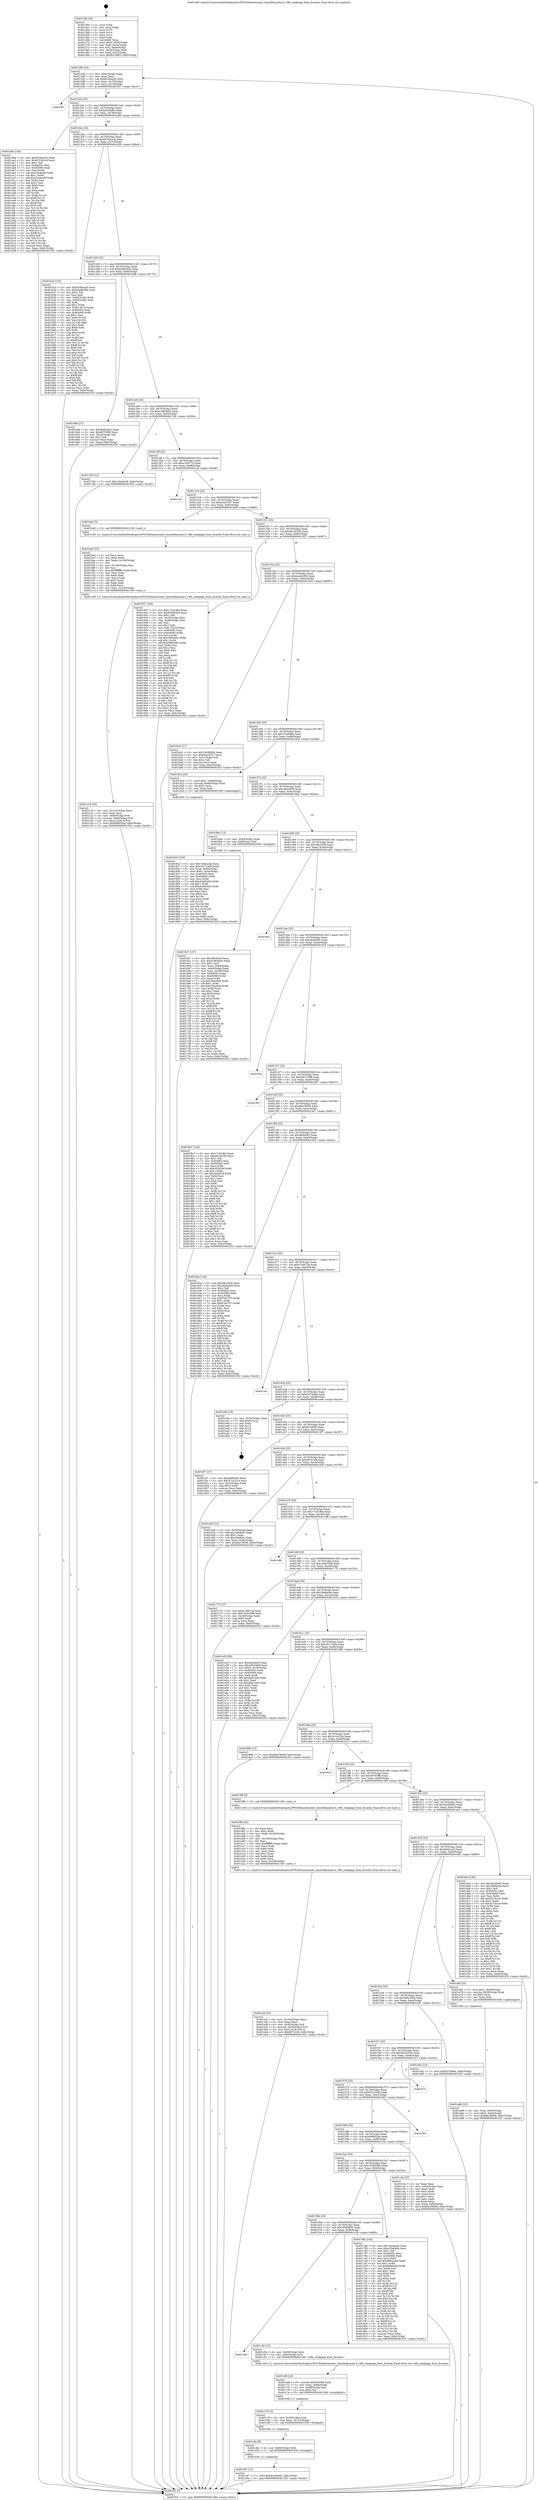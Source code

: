 digraph "0x401260" {
  label = "0x401260 (/mnt/c/Users/mathe/Desktop/tcc/POCII/binaries/extr_linuxfs9pcache.h_v9fs_readpage_from_fscache_Final-ollvm.out::main(0))"
  labelloc = "t"
  node[shape=record]

  Entry [label="",width=0.3,height=0.3,shape=circle,fillcolor=black,style=filled]
  "0x40128d" [label="{
     0x40128d [23]\l
     | [instrs]\l
     &nbsp;&nbsp;0x40128d \<+3\>: mov -0x6c(%rbp),%eax\l
     &nbsp;&nbsp;0x401290 \<+2\>: mov %eax,%ecx\l
     &nbsp;&nbsp;0x401292 \<+6\>: sub $0x833bea30,%ecx\l
     &nbsp;&nbsp;0x401298 \<+3\>: mov %eax,-0x70(%rbp)\l
     &nbsp;&nbsp;0x40129b \<+3\>: mov %ecx,-0x74(%rbp)\l
     &nbsp;&nbsp;0x40129e \<+6\>: je 0000000000401f07 \<main+0xca7\>\l
  }"]
  "0x401f07" [label="{
     0x401f07\l
  }", style=dashed]
  "0x4012a4" [label="{
     0x4012a4 [22]\l
     | [instrs]\l
     &nbsp;&nbsp;0x4012a4 \<+5\>: jmp 00000000004012a9 \<main+0x49\>\l
     &nbsp;&nbsp;0x4012a9 \<+3\>: mov -0x70(%rbp),%eax\l
     &nbsp;&nbsp;0x4012ac \<+5\>: sub $0x8dc59d9b,%eax\l
     &nbsp;&nbsp;0x4012b1 \<+3\>: mov %eax,-0x78(%rbp)\l
     &nbsp;&nbsp;0x4012b4 \<+6\>: je 0000000000401a9d \<main+0x83d\>\l
  }"]
  Exit [label="",width=0.3,height=0.3,shape=circle,fillcolor=black,style=filled,peripheries=2]
  "0x401a9d" [label="{
     0x401a9d [144]\l
     | [instrs]\l
     &nbsp;&nbsp;0x401a9d \<+5\>: mov $0x833bea30,%eax\l
     &nbsp;&nbsp;0x401aa2 \<+5\>: mov $0x915341c8,%ecx\l
     &nbsp;&nbsp;0x401aa7 \<+2\>: mov $0x1,%dl\l
     &nbsp;&nbsp;0x401aa9 \<+7\>: mov 0x40405c,%esi\l
     &nbsp;&nbsp;0x401ab0 \<+7\>: mov 0x404060,%edi\l
     &nbsp;&nbsp;0x401ab7 \<+3\>: mov %esi,%r8d\l
     &nbsp;&nbsp;0x401aba \<+7\>: sub $0x23e4ecf9,%r8d\l
     &nbsp;&nbsp;0x401ac1 \<+4\>: sub $0x1,%r8d\l
     &nbsp;&nbsp;0x401ac5 \<+7\>: add $0x23e4ecf9,%r8d\l
     &nbsp;&nbsp;0x401acc \<+4\>: imul %r8d,%esi\l
     &nbsp;&nbsp;0x401ad0 \<+3\>: and $0x1,%esi\l
     &nbsp;&nbsp;0x401ad3 \<+3\>: cmp $0x0,%esi\l
     &nbsp;&nbsp;0x401ad6 \<+4\>: sete %r9b\l
     &nbsp;&nbsp;0x401ada \<+3\>: cmp $0xa,%edi\l
     &nbsp;&nbsp;0x401add \<+4\>: setl %r10b\l
     &nbsp;&nbsp;0x401ae1 \<+3\>: mov %r9b,%r11b\l
     &nbsp;&nbsp;0x401ae4 \<+4\>: xor $0xff,%r11b\l
     &nbsp;&nbsp;0x401ae8 \<+3\>: mov %r10b,%bl\l
     &nbsp;&nbsp;0x401aeb \<+3\>: xor $0xff,%bl\l
     &nbsp;&nbsp;0x401aee \<+3\>: xor $0x0,%dl\l
     &nbsp;&nbsp;0x401af1 \<+3\>: mov %r11b,%r14b\l
     &nbsp;&nbsp;0x401af4 \<+4\>: and $0x0,%r14b\l
     &nbsp;&nbsp;0x401af8 \<+3\>: and %dl,%r9b\l
     &nbsp;&nbsp;0x401afb \<+3\>: mov %bl,%r15b\l
     &nbsp;&nbsp;0x401afe \<+4\>: and $0x0,%r15b\l
     &nbsp;&nbsp;0x401b02 \<+3\>: and %dl,%r10b\l
     &nbsp;&nbsp;0x401b05 \<+3\>: or %r9b,%r14b\l
     &nbsp;&nbsp;0x401b08 \<+3\>: or %r10b,%r15b\l
     &nbsp;&nbsp;0x401b0b \<+3\>: xor %r15b,%r14b\l
     &nbsp;&nbsp;0x401b0e \<+3\>: or %bl,%r11b\l
     &nbsp;&nbsp;0x401b11 \<+4\>: xor $0xff,%r11b\l
     &nbsp;&nbsp;0x401b15 \<+3\>: or $0x0,%dl\l
     &nbsp;&nbsp;0x401b18 \<+3\>: and %dl,%r11b\l
     &nbsp;&nbsp;0x401b1b \<+3\>: or %r11b,%r14b\l
     &nbsp;&nbsp;0x401b1e \<+4\>: test $0x1,%r14b\l
     &nbsp;&nbsp;0x401b22 \<+3\>: cmovne %ecx,%eax\l
     &nbsp;&nbsp;0x401b25 \<+3\>: mov %eax,-0x6c(%rbp)\l
     &nbsp;&nbsp;0x401b28 \<+5\>: jmp 0000000000401f32 \<main+0xcd2\>\l
  }"]
  "0x4012ba" [label="{
     0x4012ba [22]\l
     | [instrs]\l
     &nbsp;&nbsp;0x4012ba \<+5\>: jmp 00000000004012bf \<main+0x5f\>\l
     &nbsp;&nbsp;0x4012bf \<+3\>: mov -0x70(%rbp),%eax\l
     &nbsp;&nbsp;0x4012c2 \<+5\>: sub $0x915341c8,%eax\l
     &nbsp;&nbsp;0x4012c7 \<+3\>: mov %eax,-0x7c(%rbp)\l
     &nbsp;&nbsp;0x4012ca \<+6\>: je 0000000000401b2d \<main+0x8cd\>\l
  }"]
  "0x401c97" [label="{
     0x401c97 [12]\l
     | [instrs]\l
     &nbsp;&nbsp;0x401c97 \<+7\>: movl $0x4b29649c,-0x6c(%rbp)\l
     &nbsp;&nbsp;0x401c9e \<+5\>: jmp 0000000000401f32 \<main+0xcd2\>\l
  }"]
  "0x401b2d" [label="{
     0x401b2d [152]\l
     | [instrs]\l
     &nbsp;&nbsp;0x401b2d \<+5\>: mov $0x833bea30,%eax\l
     &nbsp;&nbsp;0x401b32 \<+5\>: mov $0xbaabb280,%ecx\l
     &nbsp;&nbsp;0x401b37 \<+2\>: mov $0x1,%dl\l
     &nbsp;&nbsp;0x401b39 \<+2\>: xor %esi,%esi\l
     &nbsp;&nbsp;0x401b3b \<+3\>: mov -0x64(%rbp),%edi\l
     &nbsp;&nbsp;0x401b3e \<+3\>: cmp -0x58(%rbp),%edi\l
     &nbsp;&nbsp;0x401b41 \<+4\>: setl %r8b\l
     &nbsp;&nbsp;0x401b45 \<+4\>: and $0x1,%r8b\l
     &nbsp;&nbsp;0x401b49 \<+4\>: mov %r8b,-0x21(%rbp)\l
     &nbsp;&nbsp;0x401b4d \<+7\>: mov 0x40405c,%edi\l
     &nbsp;&nbsp;0x401b54 \<+8\>: mov 0x404060,%r9d\l
     &nbsp;&nbsp;0x401b5c \<+3\>: sub $0x1,%esi\l
     &nbsp;&nbsp;0x401b5f \<+3\>: mov %edi,%r10d\l
     &nbsp;&nbsp;0x401b62 \<+3\>: add %esi,%r10d\l
     &nbsp;&nbsp;0x401b65 \<+4\>: imul %r10d,%edi\l
     &nbsp;&nbsp;0x401b69 \<+3\>: and $0x1,%edi\l
     &nbsp;&nbsp;0x401b6c \<+3\>: cmp $0x0,%edi\l
     &nbsp;&nbsp;0x401b6f \<+4\>: sete %r8b\l
     &nbsp;&nbsp;0x401b73 \<+4\>: cmp $0xa,%r9d\l
     &nbsp;&nbsp;0x401b77 \<+4\>: setl %r11b\l
     &nbsp;&nbsp;0x401b7b \<+3\>: mov %r8b,%bl\l
     &nbsp;&nbsp;0x401b7e \<+3\>: xor $0xff,%bl\l
     &nbsp;&nbsp;0x401b81 \<+3\>: mov %r11b,%r14b\l
     &nbsp;&nbsp;0x401b84 \<+4\>: xor $0xff,%r14b\l
     &nbsp;&nbsp;0x401b88 \<+3\>: xor $0x0,%dl\l
     &nbsp;&nbsp;0x401b8b \<+3\>: mov %bl,%r15b\l
     &nbsp;&nbsp;0x401b8e \<+4\>: and $0x0,%r15b\l
     &nbsp;&nbsp;0x401b92 \<+3\>: and %dl,%r8b\l
     &nbsp;&nbsp;0x401b95 \<+3\>: mov %r14b,%r12b\l
     &nbsp;&nbsp;0x401b98 \<+4\>: and $0x0,%r12b\l
     &nbsp;&nbsp;0x401b9c \<+3\>: and %dl,%r11b\l
     &nbsp;&nbsp;0x401b9f \<+3\>: or %r8b,%r15b\l
     &nbsp;&nbsp;0x401ba2 \<+3\>: or %r11b,%r12b\l
     &nbsp;&nbsp;0x401ba5 \<+3\>: xor %r12b,%r15b\l
     &nbsp;&nbsp;0x401ba8 \<+3\>: or %r14b,%bl\l
     &nbsp;&nbsp;0x401bab \<+3\>: xor $0xff,%bl\l
     &nbsp;&nbsp;0x401bae \<+3\>: or $0x0,%dl\l
     &nbsp;&nbsp;0x401bb1 \<+2\>: and %dl,%bl\l
     &nbsp;&nbsp;0x401bb3 \<+3\>: or %bl,%r15b\l
     &nbsp;&nbsp;0x401bb6 \<+4\>: test $0x1,%r15b\l
     &nbsp;&nbsp;0x401bba \<+3\>: cmovne %ecx,%eax\l
     &nbsp;&nbsp;0x401bbd \<+3\>: mov %eax,-0x6c(%rbp)\l
     &nbsp;&nbsp;0x401bc0 \<+5\>: jmp 0000000000401f32 \<main+0xcd2\>\l
  }"]
  "0x4012d0" [label="{
     0x4012d0 [22]\l
     | [instrs]\l
     &nbsp;&nbsp;0x4012d0 \<+5\>: jmp 00000000004012d5 \<main+0x75\>\l
     &nbsp;&nbsp;0x4012d5 \<+3\>: mov -0x70(%rbp),%eax\l
     &nbsp;&nbsp;0x4012d8 \<+5\>: sub $0x929b042d,%eax\l
     &nbsp;&nbsp;0x4012dd \<+3\>: mov %eax,-0x80(%rbp)\l
     &nbsp;&nbsp;0x4012e0 \<+6\>: je 00000000004019db \<main+0x77b\>\l
  }"]
  "0x401c8e" [label="{
     0x401c8e [9]\l
     | [instrs]\l
     &nbsp;&nbsp;0x401c8e \<+4\>: mov -0x60(%rbp),%rdi\l
     &nbsp;&nbsp;0x401c92 \<+5\>: call 0000000000401030 \<free@plt\>\l
     | [calls]\l
     &nbsp;&nbsp;0x401030 \{1\} (unknown)\l
  }"]
  "0x4019db" [label="{
     0x4019db [27]\l
     | [instrs]\l
     &nbsp;&nbsp;0x4019db \<+5\>: mov $0x4bd5aac0,%eax\l
     &nbsp;&nbsp;0x4019e0 \<+5\>: mov $0x46763ffd,%ecx\l
     &nbsp;&nbsp;0x4019e5 \<+3\>: mov -0x22(%rbp),%dl\l
     &nbsp;&nbsp;0x4019e8 \<+3\>: test $0x1,%dl\l
     &nbsp;&nbsp;0x4019eb \<+3\>: cmovne %ecx,%eax\l
     &nbsp;&nbsp;0x4019ee \<+3\>: mov %eax,-0x6c(%rbp)\l
     &nbsp;&nbsp;0x4019f1 \<+5\>: jmp 0000000000401f32 \<main+0xcd2\>\l
  }"]
  "0x4012e6" [label="{
     0x4012e6 [25]\l
     | [instrs]\l
     &nbsp;&nbsp;0x4012e6 \<+5\>: jmp 00000000004012eb \<main+0x8b\>\l
     &nbsp;&nbsp;0x4012eb \<+3\>: mov -0x70(%rbp),%eax\l
     &nbsp;&nbsp;0x4012ee \<+5\>: sub $0xa1865d20,%eax\l
     &nbsp;&nbsp;0x4012f3 \<+6\>: mov %eax,-0x84(%rbp)\l
     &nbsp;&nbsp;0x4012f9 \<+6\>: je 0000000000401764 \<main+0x504\>\l
  }"]
  "0x401c7f" [label="{
     0x401c7f [15]\l
     | [instrs]\l
     &nbsp;&nbsp;0x401c7f \<+4\>: mov -0x50(%rbp),%rdi\l
     &nbsp;&nbsp;0x401c83 \<+6\>: mov %eax,-0x110(%rbp)\l
     &nbsp;&nbsp;0x401c89 \<+5\>: call 0000000000401030 \<free@plt\>\l
     | [calls]\l
     &nbsp;&nbsp;0x401030 \{1\} (unknown)\l
  }"]
  "0x401764" [label="{
     0x401764 [12]\l
     | [instrs]\l
     &nbsp;&nbsp;0x401764 \<+7\>: movl $0x1d4e5e38,-0x6c(%rbp)\l
     &nbsp;&nbsp;0x40176b \<+5\>: jmp 0000000000401f32 \<main+0xcd2\>\l
  }"]
  "0x4012ff" [label="{
     0x4012ff [25]\l
     | [instrs]\l
     &nbsp;&nbsp;0x4012ff \<+5\>: jmp 0000000000401304 \<main+0xa4\>\l
     &nbsp;&nbsp;0x401304 \<+3\>: mov -0x70(%rbp),%eax\l
     &nbsp;&nbsp;0x401307 \<+5\>: sub $0xa192071f,%eax\l
     &nbsp;&nbsp;0x40130c \<+6\>: mov %eax,-0x88(%rbp)\l
     &nbsp;&nbsp;0x401312 \<+6\>: je 0000000000401caf \<main+0xa4f\>\l
  }"]
  "0x401c68" [label="{
     0x401c68 [23]\l
     | [instrs]\l
     &nbsp;&nbsp;0x401c68 \<+10\>: movabs $0x4020b6,%rdi\l
     &nbsp;&nbsp;0x401c72 \<+3\>: mov %eax,-0x68(%rbp)\l
     &nbsp;&nbsp;0x401c75 \<+3\>: mov -0x68(%rbp),%esi\l
     &nbsp;&nbsp;0x401c78 \<+2\>: mov $0x0,%al\l
     &nbsp;&nbsp;0x401c7a \<+5\>: call 0000000000401040 \<printf@plt\>\l
     | [calls]\l
     &nbsp;&nbsp;0x401040 \{1\} (unknown)\l
  }"]
  "0x401caf" [label="{
     0x401caf\l
  }", style=dashed]
  "0x401318" [label="{
     0x401318 [25]\l
     | [instrs]\l
     &nbsp;&nbsp;0x401318 \<+5\>: jmp 000000000040131d \<main+0xbd\>\l
     &nbsp;&nbsp;0x40131d \<+3\>: mov -0x70(%rbp),%eax\l
     &nbsp;&nbsp;0x401320 \<+5\>: sub $0xa5ac5527,%eax\l
     &nbsp;&nbsp;0x401325 \<+6\>: mov %eax,-0x8c(%rbp)\l
     &nbsp;&nbsp;0x40132b \<+6\>: je 0000000000401be0 \<main+0x980\>\l
  }"]
  "0x4015d4" [label="{
     0x4015d4\l
  }", style=dashed]
  "0x401be0" [label="{
     0x401be0 [5]\l
     | [instrs]\l
     &nbsp;&nbsp;0x401be0 \<+5\>: call 0000000000401160 \<next_i\>\l
     | [calls]\l
     &nbsp;&nbsp;0x401160 \{1\} (/mnt/c/Users/mathe/Desktop/tcc/POCII/binaries/extr_linuxfs9pcache.h_v9fs_readpage_from_fscache_Final-ollvm.out::next_i)\l
  }"]
  "0x401331" [label="{
     0x401331 [25]\l
     | [instrs]\l
     &nbsp;&nbsp;0x401331 \<+5\>: jmp 0000000000401336 \<main+0xd6\>\l
     &nbsp;&nbsp;0x401336 \<+3\>: mov -0x70(%rbp),%eax\l
     &nbsp;&nbsp;0x401339 \<+5\>: sub $0xab140330,%eax\l
     &nbsp;&nbsp;0x40133e \<+6\>: mov %eax,-0x90(%rbp)\l
     &nbsp;&nbsp;0x401344 \<+6\>: je 0000000000401937 \<main+0x6d7\>\l
  }"]
  "0x401c5b" [label="{
     0x401c5b [13]\l
     | [instrs]\l
     &nbsp;&nbsp;0x401c5b \<+4\>: mov -0x50(%rbp),%rdi\l
     &nbsp;&nbsp;0x401c5f \<+4\>: mov -0x60(%rbp),%rsi\l
     &nbsp;&nbsp;0x401c63 \<+5\>: call 0000000000401240 \<v9fs_readpage_from_fscache\>\l
     | [calls]\l
     &nbsp;&nbsp;0x401240 \{1\} (/mnt/c/Users/mathe/Desktop/tcc/POCII/binaries/extr_linuxfs9pcache.h_v9fs_readpage_from_fscache_Final-ollvm.out::v9fs_readpage_from_fscache)\l
  }"]
  "0x401937" [label="{
     0x401937 [164]\l
     | [instrs]\l
     &nbsp;&nbsp;0x401937 \<+5\>: mov $0x17cd1d6e,%eax\l
     &nbsp;&nbsp;0x40193c \<+5\>: mov $0x929b042d,%ecx\l
     &nbsp;&nbsp;0x401941 \<+2\>: mov $0x1,%dl\l
     &nbsp;&nbsp;0x401943 \<+3\>: mov -0x54(%rbp),%esi\l
     &nbsp;&nbsp;0x401946 \<+3\>: cmp -0x48(%rbp),%esi\l
     &nbsp;&nbsp;0x401949 \<+4\>: setl %dil\l
     &nbsp;&nbsp;0x40194d \<+4\>: and $0x1,%dil\l
     &nbsp;&nbsp;0x401951 \<+4\>: mov %dil,-0x22(%rbp)\l
     &nbsp;&nbsp;0x401955 \<+7\>: mov 0x40405c,%esi\l
     &nbsp;&nbsp;0x40195c \<+8\>: mov 0x404060,%r8d\l
     &nbsp;&nbsp;0x401964 \<+3\>: mov %esi,%r9d\l
     &nbsp;&nbsp;0x401967 \<+7\>: sub $0x39f04d9c,%r9d\l
     &nbsp;&nbsp;0x40196e \<+4\>: sub $0x1,%r9d\l
     &nbsp;&nbsp;0x401972 \<+7\>: add $0x39f04d9c,%r9d\l
     &nbsp;&nbsp;0x401979 \<+4\>: imul %r9d,%esi\l
     &nbsp;&nbsp;0x40197d \<+3\>: and $0x1,%esi\l
     &nbsp;&nbsp;0x401980 \<+3\>: cmp $0x0,%esi\l
     &nbsp;&nbsp;0x401983 \<+4\>: sete %dil\l
     &nbsp;&nbsp;0x401987 \<+4\>: cmp $0xa,%r8d\l
     &nbsp;&nbsp;0x40198b \<+4\>: setl %r10b\l
     &nbsp;&nbsp;0x40198f \<+3\>: mov %dil,%r11b\l
     &nbsp;&nbsp;0x401992 \<+4\>: xor $0xff,%r11b\l
     &nbsp;&nbsp;0x401996 \<+3\>: mov %r10b,%bl\l
     &nbsp;&nbsp;0x401999 \<+3\>: xor $0xff,%bl\l
     &nbsp;&nbsp;0x40199c \<+3\>: xor $0x1,%dl\l
     &nbsp;&nbsp;0x40199f \<+3\>: mov %r11b,%r14b\l
     &nbsp;&nbsp;0x4019a2 \<+4\>: and $0xff,%r14b\l
     &nbsp;&nbsp;0x4019a6 \<+3\>: and %dl,%dil\l
     &nbsp;&nbsp;0x4019a9 \<+3\>: mov %bl,%r15b\l
     &nbsp;&nbsp;0x4019ac \<+4\>: and $0xff,%r15b\l
     &nbsp;&nbsp;0x4019b0 \<+3\>: and %dl,%r10b\l
     &nbsp;&nbsp;0x4019b3 \<+3\>: or %dil,%r14b\l
     &nbsp;&nbsp;0x4019b6 \<+3\>: or %r10b,%r15b\l
     &nbsp;&nbsp;0x4019b9 \<+3\>: xor %r15b,%r14b\l
     &nbsp;&nbsp;0x4019bc \<+3\>: or %bl,%r11b\l
     &nbsp;&nbsp;0x4019bf \<+4\>: xor $0xff,%r11b\l
     &nbsp;&nbsp;0x4019c3 \<+3\>: or $0x1,%dl\l
     &nbsp;&nbsp;0x4019c6 \<+3\>: and %dl,%r11b\l
     &nbsp;&nbsp;0x4019c9 \<+3\>: or %r11b,%r14b\l
     &nbsp;&nbsp;0x4019cc \<+4\>: test $0x1,%r14b\l
     &nbsp;&nbsp;0x4019d0 \<+3\>: cmovne %ecx,%eax\l
     &nbsp;&nbsp;0x4019d3 \<+3\>: mov %eax,-0x6c(%rbp)\l
     &nbsp;&nbsp;0x4019d6 \<+5\>: jmp 0000000000401f32 \<main+0xcd2\>\l
  }"]
  "0x40134a" [label="{
     0x40134a [25]\l
     | [instrs]\l
     &nbsp;&nbsp;0x40134a \<+5\>: jmp 000000000040134f \<main+0xef\>\l
     &nbsp;&nbsp;0x40134f \<+3\>: mov -0x70(%rbp),%eax\l
     &nbsp;&nbsp;0x401352 \<+5\>: sub $0xbaabb280,%eax\l
     &nbsp;&nbsp;0x401357 \<+6\>: mov %eax,-0x94(%rbp)\l
     &nbsp;&nbsp;0x40135d \<+6\>: je 0000000000401bc5 \<main+0x965\>\l
  }"]
  "0x401c19" [label="{
     0x401c19 [33]\l
     | [instrs]\l
     &nbsp;&nbsp;0x401c19 \<+6\>: mov -0x10c(%rbp),%ecx\l
     &nbsp;&nbsp;0x401c1f \<+3\>: imul %eax,%ecx\l
     &nbsp;&nbsp;0x401c22 \<+4\>: mov -0x60(%rbp),%r8\l
     &nbsp;&nbsp;0x401c26 \<+4\>: movslq -0x64(%rbp),%r9\l
     &nbsp;&nbsp;0x401c2a \<+4\>: mov %ecx,(%r8,%r9,4)\l
     &nbsp;&nbsp;0x401c2e \<+7\>: movl $0x696855aa,-0x6c(%rbp)\l
     &nbsp;&nbsp;0x401c35 \<+5\>: jmp 0000000000401f32 \<main+0xcd2\>\l
  }"]
  "0x401bc5" [label="{
     0x401bc5 [27]\l
     | [instrs]\l
     &nbsp;&nbsp;0x401bc5 \<+5\>: mov $0x7e58095b,%eax\l
     &nbsp;&nbsp;0x401bca \<+5\>: mov $0xa5ac5527,%ecx\l
     &nbsp;&nbsp;0x401bcf \<+3\>: mov -0x21(%rbp),%dl\l
     &nbsp;&nbsp;0x401bd2 \<+3\>: test $0x1,%dl\l
     &nbsp;&nbsp;0x401bd5 \<+3\>: cmovne %ecx,%eax\l
     &nbsp;&nbsp;0x401bd8 \<+3\>: mov %eax,-0x6c(%rbp)\l
     &nbsp;&nbsp;0x401bdb \<+5\>: jmp 0000000000401f32 \<main+0xcd2\>\l
  }"]
  "0x401363" [label="{
     0x401363 [25]\l
     | [instrs]\l
     &nbsp;&nbsp;0x401363 \<+5\>: jmp 0000000000401368 \<main+0x108\>\l
     &nbsp;&nbsp;0x401368 \<+3\>: mov -0x70(%rbp),%eax\l
     &nbsp;&nbsp;0x40136b \<+5\>: sub $0xc33e849a,%eax\l
     &nbsp;&nbsp;0x401370 \<+6\>: mov %eax,-0x98(%rbp)\l
     &nbsp;&nbsp;0x401376 \<+6\>: je 000000000040181b \<main+0x5bb\>\l
  }"]
  "0x401be5" [label="{
     0x401be5 [52]\l
     | [instrs]\l
     &nbsp;&nbsp;0x401be5 \<+2\>: xor %ecx,%ecx\l
     &nbsp;&nbsp;0x401be7 \<+5\>: mov $0x2,%edx\l
     &nbsp;&nbsp;0x401bec \<+6\>: mov %edx,-0x108(%rbp)\l
     &nbsp;&nbsp;0x401bf2 \<+1\>: cltd\l
     &nbsp;&nbsp;0x401bf3 \<+6\>: mov -0x108(%rbp),%esi\l
     &nbsp;&nbsp;0x401bf9 \<+2\>: idiv %esi\l
     &nbsp;&nbsp;0x401bfb \<+6\>: imul $0xfffffffe,%edx,%edx\l
     &nbsp;&nbsp;0x401c01 \<+2\>: mov %ecx,%edi\l
     &nbsp;&nbsp;0x401c03 \<+2\>: sub %edx,%edi\l
     &nbsp;&nbsp;0x401c05 \<+2\>: mov %ecx,%edx\l
     &nbsp;&nbsp;0x401c07 \<+3\>: sub $0x1,%edx\l
     &nbsp;&nbsp;0x401c0a \<+2\>: add %edx,%edi\l
     &nbsp;&nbsp;0x401c0c \<+2\>: sub %edi,%ecx\l
     &nbsp;&nbsp;0x401c0e \<+6\>: mov %ecx,-0x10c(%rbp)\l
     &nbsp;&nbsp;0x401c14 \<+5\>: call 0000000000401160 \<next_i\>\l
     | [calls]\l
     &nbsp;&nbsp;0x401160 \{1\} (/mnt/c/Users/mathe/Desktop/tcc/POCII/binaries/extr_linuxfs9pcache.h_v9fs_readpage_from_fscache_Final-ollvm.out::next_i)\l
  }"]
  "0x40181b" [label="{
     0x40181b [23]\l
     | [instrs]\l
     &nbsp;&nbsp;0x40181b \<+7\>: movl $0x1,-0x48(%rbp)\l
     &nbsp;&nbsp;0x401822 \<+4\>: movslq -0x48(%rbp),%rax\l
     &nbsp;&nbsp;0x401826 \<+4\>: shl $0x2,%rax\l
     &nbsp;&nbsp;0x40182a \<+3\>: mov %rax,%rdi\l
     &nbsp;&nbsp;0x40182d \<+5\>: call 0000000000401050 \<malloc@plt\>\l
     | [calls]\l
     &nbsp;&nbsp;0x401050 \{1\} (unknown)\l
  }"]
  "0x40137c" [label="{
     0x40137c [25]\l
     | [instrs]\l
     &nbsp;&nbsp;0x40137c \<+5\>: jmp 0000000000401381 \<main+0x121\>\l
     &nbsp;&nbsp;0x401381 \<+3\>: mov -0x70(%rbp),%eax\l
     &nbsp;&nbsp;0x401384 \<+5\>: sub $0xcdd2e029,%eax\l
     &nbsp;&nbsp;0x401389 \<+6\>: mov %eax,-0x9c(%rbp)\l
     &nbsp;&nbsp;0x40138f \<+6\>: je 00000000004016ba \<main+0x45a\>\l
  }"]
  "0x401a86" [label="{
     0x401a86 [23]\l
     | [instrs]\l
     &nbsp;&nbsp;0x401a86 \<+4\>: mov %rax,-0x60(%rbp)\l
     &nbsp;&nbsp;0x401a8a \<+7\>: movl $0x0,-0x64(%rbp)\l
     &nbsp;&nbsp;0x401a91 \<+7\>: movl $0x8dc59d9b,-0x6c(%rbp)\l
     &nbsp;&nbsp;0x401a98 \<+5\>: jmp 0000000000401f32 \<main+0xcd2\>\l
  }"]
  "0x4016ba" [label="{
     0x4016ba [13]\l
     | [instrs]\l
     &nbsp;&nbsp;0x4016ba \<+4\>: mov -0x40(%rbp),%rax\l
     &nbsp;&nbsp;0x4016be \<+4\>: mov 0x8(%rax),%rdi\l
     &nbsp;&nbsp;0x4016c2 \<+5\>: call 0000000000401060 \<atoi@plt\>\l
     | [calls]\l
     &nbsp;&nbsp;0x401060 \{1\} (unknown)\l
  }"]
  "0x401395" [label="{
     0x401395 [25]\l
     | [instrs]\l
     &nbsp;&nbsp;0x401395 \<+5\>: jmp 000000000040139a \<main+0x13a\>\l
     &nbsp;&nbsp;0x40139a \<+3\>: mov -0x70(%rbp),%eax\l
     &nbsp;&nbsp;0x40139d \<+5\>: sub $0xcf6c20c9,%eax\l
     &nbsp;&nbsp;0x4013a2 \<+6\>: mov %eax,-0xa0(%rbp)\l
     &nbsp;&nbsp;0x4013a8 \<+6\>: je 0000000000401eb1 \<main+0xc51\>\l
  }"]
  "0x401a2f" [label="{
     0x401a2f [33]\l
     | [instrs]\l
     &nbsp;&nbsp;0x401a2f \<+6\>: mov -0x104(%rbp),%ecx\l
     &nbsp;&nbsp;0x401a35 \<+3\>: imul %eax,%ecx\l
     &nbsp;&nbsp;0x401a38 \<+4\>: mov -0x50(%rbp),%r8\l
     &nbsp;&nbsp;0x401a3c \<+4\>: movslq -0x54(%rbp),%r9\l
     &nbsp;&nbsp;0x401a40 \<+4\>: mov %ecx,(%r8,%r9,4)\l
     &nbsp;&nbsp;0x401a44 \<+7\>: movl $0x4674148,-0x6c(%rbp)\l
     &nbsp;&nbsp;0x401a4b \<+5\>: jmp 0000000000401f32 \<main+0xcd2\>\l
  }"]
  "0x401eb1" [label="{
     0x401eb1\l
  }", style=dashed]
  "0x4013ae" [label="{
     0x4013ae [25]\l
     | [instrs]\l
     &nbsp;&nbsp;0x4013ae \<+5\>: jmp 00000000004013b3 \<main+0x153\>\l
     &nbsp;&nbsp;0x4013b3 \<+3\>: mov -0x70(%rbp),%eax\l
     &nbsp;&nbsp;0x4013b6 \<+5\>: sub $0xcfa2bb05,%eax\l
     &nbsp;&nbsp;0x4013bb \<+6\>: mov %eax,-0xa4(%rbp)\l
     &nbsp;&nbsp;0x4013c1 \<+6\>: je 0000000000401f24 \<main+0xcc4\>\l
  }"]
  "0x4019fb" [label="{
     0x4019fb [52]\l
     | [instrs]\l
     &nbsp;&nbsp;0x4019fb \<+2\>: xor %ecx,%ecx\l
     &nbsp;&nbsp;0x4019fd \<+5\>: mov $0x2,%edx\l
     &nbsp;&nbsp;0x401a02 \<+6\>: mov %edx,-0x100(%rbp)\l
     &nbsp;&nbsp;0x401a08 \<+1\>: cltd\l
     &nbsp;&nbsp;0x401a09 \<+6\>: mov -0x100(%rbp),%esi\l
     &nbsp;&nbsp;0x401a0f \<+2\>: idiv %esi\l
     &nbsp;&nbsp;0x401a11 \<+6\>: imul $0xfffffffe,%edx,%edx\l
     &nbsp;&nbsp;0x401a17 \<+2\>: mov %ecx,%edi\l
     &nbsp;&nbsp;0x401a19 \<+2\>: sub %edx,%edi\l
     &nbsp;&nbsp;0x401a1b \<+2\>: mov %ecx,%edx\l
     &nbsp;&nbsp;0x401a1d \<+3\>: sub $0x1,%edx\l
     &nbsp;&nbsp;0x401a20 \<+2\>: add %edx,%edi\l
     &nbsp;&nbsp;0x401a22 \<+2\>: sub %edi,%ecx\l
     &nbsp;&nbsp;0x401a24 \<+6\>: mov %ecx,-0x104(%rbp)\l
     &nbsp;&nbsp;0x401a2a \<+5\>: call 0000000000401160 \<next_i\>\l
     | [calls]\l
     &nbsp;&nbsp;0x401160 \{1\} (/mnt/c/Users/mathe/Desktop/tcc/POCII/binaries/extr_linuxfs9pcache.h_v9fs_readpage_from_fscache_Final-ollvm.out::next_i)\l
  }"]
  "0x401f24" [label="{
     0x401f24\l
  }", style=dashed]
  "0x4013c7" [label="{
     0x4013c7 [25]\l
     | [instrs]\l
     &nbsp;&nbsp;0x4013c7 \<+5\>: jmp 00000000004013cc \<main+0x16c\>\l
     &nbsp;&nbsp;0x4013cc \<+3\>: mov -0x70(%rbp),%eax\l
     &nbsp;&nbsp;0x4013cf \<+5\>: sub $0xd2617698,%eax\l
     &nbsp;&nbsp;0x4013d4 \<+6\>: mov %eax,-0xa8(%rbp)\l
     &nbsp;&nbsp;0x4013da \<+6\>: je 0000000000401d97 \<main+0xb37\>\l
  }"]
  "0x401832" [label="{
     0x401832 [105]\l
     | [instrs]\l
     &nbsp;&nbsp;0x401832 \<+5\>: mov $0x7eb4a2da,%ecx\l
     &nbsp;&nbsp;0x401837 \<+5\>: mov $0x35c71e69,%edx\l
     &nbsp;&nbsp;0x40183c \<+4\>: mov %rax,-0x50(%rbp)\l
     &nbsp;&nbsp;0x401840 \<+7\>: movl $0x0,-0x54(%rbp)\l
     &nbsp;&nbsp;0x401847 \<+7\>: mov 0x40405c,%esi\l
     &nbsp;&nbsp;0x40184e \<+8\>: mov 0x404060,%r8d\l
     &nbsp;&nbsp;0x401856 \<+3\>: mov %esi,%r9d\l
     &nbsp;&nbsp;0x401859 \<+7\>: add $0xd3e65a5d,%r9d\l
     &nbsp;&nbsp;0x401860 \<+4\>: sub $0x1,%r9d\l
     &nbsp;&nbsp;0x401864 \<+7\>: sub $0xd3e65a5d,%r9d\l
     &nbsp;&nbsp;0x40186b \<+4\>: imul %r9d,%esi\l
     &nbsp;&nbsp;0x40186f \<+3\>: and $0x1,%esi\l
     &nbsp;&nbsp;0x401872 \<+3\>: cmp $0x0,%esi\l
     &nbsp;&nbsp;0x401875 \<+4\>: sete %r10b\l
     &nbsp;&nbsp;0x401879 \<+4\>: cmp $0xa,%r8d\l
     &nbsp;&nbsp;0x40187d \<+4\>: setl %r11b\l
     &nbsp;&nbsp;0x401881 \<+3\>: mov %r10b,%bl\l
     &nbsp;&nbsp;0x401884 \<+3\>: and %r11b,%bl\l
     &nbsp;&nbsp;0x401887 \<+3\>: xor %r11b,%r10b\l
     &nbsp;&nbsp;0x40188a \<+3\>: or %r10b,%bl\l
     &nbsp;&nbsp;0x40188d \<+3\>: test $0x1,%bl\l
     &nbsp;&nbsp;0x401890 \<+3\>: cmovne %edx,%ecx\l
     &nbsp;&nbsp;0x401893 \<+3\>: mov %ecx,-0x6c(%rbp)\l
     &nbsp;&nbsp;0x401896 \<+5\>: jmp 0000000000401f32 \<main+0xcd2\>\l
  }"]
  "0x401d97" [label="{
     0x401d97\l
  }", style=dashed]
  "0x4013e0" [label="{
     0x4013e0 [25]\l
     | [instrs]\l
     &nbsp;&nbsp;0x4013e0 \<+5\>: jmp 00000000004013e5 \<main+0x185\>\l
     &nbsp;&nbsp;0x4013e5 \<+3\>: mov -0x70(%rbp),%eax\l
     &nbsp;&nbsp;0x4013e8 \<+5\>: sub $0xdba78008,%eax\l
     &nbsp;&nbsp;0x4013ed \<+6\>: mov %eax,-0xac(%rbp)\l
     &nbsp;&nbsp;0x4013f3 \<+6\>: je 00000000004018a7 \<main+0x647\>\l
  }"]
  "0x4015bb" [label="{
     0x4015bb [25]\l
     | [instrs]\l
     &nbsp;&nbsp;0x4015bb \<+5\>: jmp 00000000004015c0 \<main+0x360\>\l
     &nbsp;&nbsp;0x4015c0 \<+3\>: mov -0x70(%rbp),%eax\l
     &nbsp;&nbsp;0x4015c3 \<+5\>: sub $0x7e58095b,%eax\l
     &nbsp;&nbsp;0x4015c8 \<+6\>: mov %eax,-0xf8(%rbp)\l
     &nbsp;&nbsp;0x4015ce \<+6\>: je 0000000000401c5b \<main+0x9fb\>\l
  }"]
  "0x4018a7" [label="{
     0x4018a7 [144]\l
     | [instrs]\l
     &nbsp;&nbsp;0x4018a7 \<+5\>: mov $0x17cd1d6e,%eax\l
     &nbsp;&nbsp;0x4018ac \<+5\>: mov $0xab140330,%ecx\l
     &nbsp;&nbsp;0x4018b1 \<+2\>: mov $0x1,%dl\l
     &nbsp;&nbsp;0x4018b3 \<+7\>: mov 0x40405c,%esi\l
     &nbsp;&nbsp;0x4018ba \<+7\>: mov 0x404060,%edi\l
     &nbsp;&nbsp;0x4018c1 \<+3\>: mov %esi,%r8d\l
     &nbsp;&nbsp;0x4018c4 \<+7\>: sub $0xcf2a934f,%r8d\l
     &nbsp;&nbsp;0x4018cb \<+4\>: sub $0x1,%r8d\l
     &nbsp;&nbsp;0x4018cf \<+7\>: add $0xcf2a934f,%r8d\l
     &nbsp;&nbsp;0x4018d6 \<+4\>: imul %r8d,%esi\l
     &nbsp;&nbsp;0x4018da \<+3\>: and $0x1,%esi\l
     &nbsp;&nbsp;0x4018dd \<+3\>: cmp $0x0,%esi\l
     &nbsp;&nbsp;0x4018e0 \<+4\>: sete %r9b\l
     &nbsp;&nbsp;0x4018e4 \<+3\>: cmp $0xa,%edi\l
     &nbsp;&nbsp;0x4018e7 \<+4\>: setl %r10b\l
     &nbsp;&nbsp;0x4018eb \<+3\>: mov %r9b,%r11b\l
     &nbsp;&nbsp;0x4018ee \<+4\>: xor $0xff,%r11b\l
     &nbsp;&nbsp;0x4018f2 \<+3\>: mov %r10b,%bl\l
     &nbsp;&nbsp;0x4018f5 \<+3\>: xor $0xff,%bl\l
     &nbsp;&nbsp;0x4018f8 \<+3\>: xor $0x1,%dl\l
     &nbsp;&nbsp;0x4018fb \<+3\>: mov %r11b,%r14b\l
     &nbsp;&nbsp;0x4018fe \<+4\>: and $0xff,%r14b\l
     &nbsp;&nbsp;0x401902 \<+3\>: and %dl,%r9b\l
     &nbsp;&nbsp;0x401905 \<+3\>: mov %bl,%r15b\l
     &nbsp;&nbsp;0x401908 \<+4\>: and $0xff,%r15b\l
     &nbsp;&nbsp;0x40190c \<+3\>: and %dl,%r10b\l
     &nbsp;&nbsp;0x40190f \<+3\>: or %r9b,%r14b\l
     &nbsp;&nbsp;0x401912 \<+3\>: or %r10b,%r15b\l
     &nbsp;&nbsp;0x401915 \<+3\>: xor %r15b,%r14b\l
     &nbsp;&nbsp;0x401918 \<+3\>: or %bl,%r11b\l
     &nbsp;&nbsp;0x40191b \<+4\>: xor $0xff,%r11b\l
     &nbsp;&nbsp;0x40191f \<+3\>: or $0x1,%dl\l
     &nbsp;&nbsp;0x401922 \<+3\>: and %dl,%r11b\l
     &nbsp;&nbsp;0x401925 \<+3\>: or %r11b,%r14b\l
     &nbsp;&nbsp;0x401928 \<+4\>: test $0x1,%r14b\l
     &nbsp;&nbsp;0x40192c \<+3\>: cmovne %ecx,%eax\l
     &nbsp;&nbsp;0x40192f \<+3\>: mov %eax,-0x6c(%rbp)\l
     &nbsp;&nbsp;0x401932 \<+5\>: jmp 0000000000401f32 \<main+0xcd2\>\l
  }"]
  "0x4013f9" [label="{
     0x4013f9 [25]\l
     | [instrs]\l
     &nbsp;&nbsp;0x4013f9 \<+5\>: jmp 00000000004013fe \<main+0x19e\>\l
     &nbsp;&nbsp;0x4013fe \<+3\>: mov -0x70(%rbp),%eax\l
     &nbsp;&nbsp;0x401401 \<+5\>: sub $0xdbf0ef45,%eax\l
     &nbsp;&nbsp;0x401406 \<+6\>: mov %eax,-0xb0(%rbp)\l
     &nbsp;&nbsp;0x40140c \<+6\>: je 000000000040162a \<main+0x3ca\>\l
  }"]
  "0x40178b" [label="{
     0x40178b [144]\l
     | [instrs]\l
     &nbsp;&nbsp;0x40178b \<+5\>: mov $0x7eb4a2da,%eax\l
     &nbsp;&nbsp;0x401790 \<+5\>: mov $0xc33e849a,%ecx\l
     &nbsp;&nbsp;0x401795 \<+2\>: mov $0x1,%dl\l
     &nbsp;&nbsp;0x401797 \<+7\>: mov 0x40405c,%esi\l
     &nbsp;&nbsp;0x40179e \<+7\>: mov 0x404060,%edi\l
     &nbsp;&nbsp;0x4017a5 \<+3\>: mov %esi,%r8d\l
     &nbsp;&nbsp;0x4017a8 \<+7\>: add $0x896d2af4,%r8d\l
     &nbsp;&nbsp;0x4017af \<+4\>: sub $0x1,%r8d\l
     &nbsp;&nbsp;0x4017b3 \<+7\>: sub $0x896d2af4,%r8d\l
     &nbsp;&nbsp;0x4017ba \<+4\>: imul %r8d,%esi\l
     &nbsp;&nbsp;0x4017be \<+3\>: and $0x1,%esi\l
     &nbsp;&nbsp;0x4017c1 \<+3\>: cmp $0x0,%esi\l
     &nbsp;&nbsp;0x4017c4 \<+4\>: sete %r9b\l
     &nbsp;&nbsp;0x4017c8 \<+3\>: cmp $0xa,%edi\l
     &nbsp;&nbsp;0x4017cb \<+4\>: setl %r10b\l
     &nbsp;&nbsp;0x4017cf \<+3\>: mov %r9b,%r11b\l
     &nbsp;&nbsp;0x4017d2 \<+4\>: xor $0xff,%r11b\l
     &nbsp;&nbsp;0x4017d6 \<+3\>: mov %r10b,%bl\l
     &nbsp;&nbsp;0x4017d9 \<+3\>: xor $0xff,%bl\l
     &nbsp;&nbsp;0x4017dc \<+3\>: xor $0x0,%dl\l
     &nbsp;&nbsp;0x4017df \<+3\>: mov %r11b,%r14b\l
     &nbsp;&nbsp;0x4017e2 \<+4\>: and $0x0,%r14b\l
     &nbsp;&nbsp;0x4017e6 \<+3\>: and %dl,%r9b\l
     &nbsp;&nbsp;0x4017e9 \<+3\>: mov %bl,%r15b\l
     &nbsp;&nbsp;0x4017ec \<+4\>: and $0x0,%r15b\l
     &nbsp;&nbsp;0x4017f0 \<+3\>: and %dl,%r10b\l
     &nbsp;&nbsp;0x4017f3 \<+3\>: or %r9b,%r14b\l
     &nbsp;&nbsp;0x4017f6 \<+3\>: or %r10b,%r15b\l
     &nbsp;&nbsp;0x4017f9 \<+3\>: xor %r15b,%r14b\l
     &nbsp;&nbsp;0x4017fc \<+3\>: or %bl,%r11b\l
     &nbsp;&nbsp;0x4017ff \<+4\>: xor $0xff,%r11b\l
     &nbsp;&nbsp;0x401803 \<+3\>: or $0x0,%dl\l
     &nbsp;&nbsp;0x401806 \<+3\>: and %dl,%r11b\l
     &nbsp;&nbsp;0x401809 \<+3\>: or %r11b,%r14b\l
     &nbsp;&nbsp;0x40180c \<+4\>: test $0x1,%r14b\l
     &nbsp;&nbsp;0x401810 \<+3\>: cmovne %ecx,%eax\l
     &nbsp;&nbsp;0x401813 \<+3\>: mov %eax,-0x6c(%rbp)\l
     &nbsp;&nbsp;0x401816 \<+5\>: jmp 0000000000401f32 \<main+0xcd2\>\l
  }"]
  "0x40162a" [label="{
     0x40162a [144]\l
     | [instrs]\l
     &nbsp;&nbsp;0x40162a \<+5\>: mov $0xcf6c20c9,%eax\l
     &nbsp;&nbsp;0x40162f \<+5\>: mov $0xcdd2e029,%ecx\l
     &nbsp;&nbsp;0x401634 \<+2\>: mov $0x1,%dl\l
     &nbsp;&nbsp;0x401636 \<+7\>: mov 0x40405c,%esi\l
     &nbsp;&nbsp;0x40163d \<+7\>: mov 0x404060,%edi\l
     &nbsp;&nbsp;0x401644 \<+3\>: mov %esi,%r8d\l
     &nbsp;&nbsp;0x401647 \<+7\>: sub $0x67be7f73,%r8d\l
     &nbsp;&nbsp;0x40164e \<+4\>: sub $0x1,%r8d\l
     &nbsp;&nbsp;0x401652 \<+7\>: add $0x67be7f73,%r8d\l
     &nbsp;&nbsp;0x401659 \<+4\>: imul %r8d,%esi\l
     &nbsp;&nbsp;0x40165d \<+3\>: and $0x1,%esi\l
     &nbsp;&nbsp;0x401660 \<+3\>: cmp $0x0,%esi\l
     &nbsp;&nbsp;0x401663 \<+4\>: sete %r9b\l
     &nbsp;&nbsp;0x401667 \<+3\>: cmp $0xa,%edi\l
     &nbsp;&nbsp;0x40166a \<+4\>: setl %r10b\l
     &nbsp;&nbsp;0x40166e \<+3\>: mov %r9b,%r11b\l
     &nbsp;&nbsp;0x401671 \<+4\>: xor $0xff,%r11b\l
     &nbsp;&nbsp;0x401675 \<+3\>: mov %r10b,%bl\l
     &nbsp;&nbsp;0x401678 \<+3\>: xor $0xff,%bl\l
     &nbsp;&nbsp;0x40167b \<+3\>: xor $0x1,%dl\l
     &nbsp;&nbsp;0x40167e \<+3\>: mov %r11b,%r14b\l
     &nbsp;&nbsp;0x401681 \<+4\>: and $0xff,%r14b\l
     &nbsp;&nbsp;0x401685 \<+3\>: and %dl,%r9b\l
     &nbsp;&nbsp;0x401688 \<+3\>: mov %bl,%r15b\l
     &nbsp;&nbsp;0x40168b \<+4\>: and $0xff,%r15b\l
     &nbsp;&nbsp;0x40168f \<+3\>: and %dl,%r10b\l
     &nbsp;&nbsp;0x401692 \<+3\>: or %r9b,%r14b\l
     &nbsp;&nbsp;0x401695 \<+3\>: or %r10b,%r15b\l
     &nbsp;&nbsp;0x401698 \<+3\>: xor %r15b,%r14b\l
     &nbsp;&nbsp;0x40169b \<+3\>: or %bl,%r11b\l
     &nbsp;&nbsp;0x40169e \<+4\>: xor $0xff,%r11b\l
     &nbsp;&nbsp;0x4016a2 \<+3\>: or $0x1,%dl\l
     &nbsp;&nbsp;0x4016a5 \<+3\>: and %dl,%r11b\l
     &nbsp;&nbsp;0x4016a8 \<+3\>: or %r11b,%r14b\l
     &nbsp;&nbsp;0x4016ab \<+4\>: test $0x1,%r14b\l
     &nbsp;&nbsp;0x4016af \<+3\>: cmovne %ecx,%eax\l
     &nbsp;&nbsp;0x4016b2 \<+3\>: mov %eax,-0x6c(%rbp)\l
     &nbsp;&nbsp;0x4016b5 \<+5\>: jmp 0000000000401f32 \<main+0xcd2\>\l
  }"]
  "0x401412" [label="{
     0x401412 [25]\l
     | [instrs]\l
     &nbsp;&nbsp;0x401412 \<+5\>: jmp 0000000000401417 \<main+0x1b7\>\l
     &nbsp;&nbsp;0x401417 \<+3\>: mov -0x70(%rbp),%eax\l
     &nbsp;&nbsp;0x40141a \<+5\>: sub $0xe7c6673a,%eax\l
     &nbsp;&nbsp;0x40141f \<+6\>: mov %eax,-0xb4(%rbp)\l
     &nbsp;&nbsp;0x401425 \<+6\>: je 0000000000401ca3 \<main+0xa43\>\l
  }"]
  "0x4015a2" [label="{
     0x4015a2 [25]\l
     | [instrs]\l
     &nbsp;&nbsp;0x4015a2 \<+5\>: jmp 00000000004015a7 \<main+0x347\>\l
     &nbsp;&nbsp;0x4015a7 \<+3\>: mov -0x70(%rbp),%eax\l
     &nbsp;&nbsp;0x4015aa \<+5\>: sub $0x7429358b,%eax\l
     &nbsp;&nbsp;0x4015af \<+6\>: mov %eax,-0xf4(%rbp)\l
     &nbsp;&nbsp;0x4015b5 \<+6\>: je 000000000040178b \<main+0x52b\>\l
  }"]
  "0x401ca3" [label="{
     0x401ca3\l
  }", style=dashed]
  "0x40142b" [label="{
     0x40142b [25]\l
     | [instrs]\l
     &nbsp;&nbsp;0x40142b \<+5\>: jmp 0000000000401430 \<main+0x1d0\>\l
     &nbsp;&nbsp;0x401430 \<+3\>: mov -0x70(%rbp),%eax\l
     &nbsp;&nbsp;0x401433 \<+5\>: sub $0xf327b8eb,%eax\l
     &nbsp;&nbsp;0x401438 \<+6\>: mov %eax,-0xb8(%rbp)\l
     &nbsp;&nbsp;0x40143e \<+6\>: je 0000000000401e9e \<main+0xc3e\>\l
  }"]
  "0x401c3a" [label="{
     0x401c3a [33]\l
     | [instrs]\l
     &nbsp;&nbsp;0x401c3a \<+2\>: xor %eax,%eax\l
     &nbsp;&nbsp;0x401c3c \<+3\>: mov -0x64(%rbp),%ecx\l
     &nbsp;&nbsp;0x401c3f \<+2\>: mov %eax,%edx\l
     &nbsp;&nbsp;0x401c41 \<+2\>: sub %ecx,%edx\l
     &nbsp;&nbsp;0x401c43 \<+2\>: mov %eax,%ecx\l
     &nbsp;&nbsp;0x401c45 \<+3\>: sub $0x1,%ecx\l
     &nbsp;&nbsp;0x401c48 \<+2\>: add %ecx,%edx\l
     &nbsp;&nbsp;0x401c4a \<+2\>: sub %edx,%eax\l
     &nbsp;&nbsp;0x401c4c \<+3\>: mov %eax,-0x64(%rbp)\l
     &nbsp;&nbsp;0x401c4f \<+7\>: movl $0x8dc59d9b,-0x6c(%rbp)\l
     &nbsp;&nbsp;0x401c56 \<+5\>: jmp 0000000000401f32 \<main+0xcd2\>\l
  }"]
  "0x401e9e" [label="{
     0x401e9e [19]\l
     | [instrs]\l
     &nbsp;&nbsp;0x401e9e \<+3\>: mov -0x30(%rbp),%eax\l
     &nbsp;&nbsp;0x401ea1 \<+7\>: add $0xf0,%rsp\l
     &nbsp;&nbsp;0x401ea8 \<+1\>: pop %rbx\l
     &nbsp;&nbsp;0x401ea9 \<+2\>: pop %r12\l
     &nbsp;&nbsp;0x401eab \<+2\>: pop %r14\l
     &nbsp;&nbsp;0x401ead \<+2\>: pop %r15\l
     &nbsp;&nbsp;0x401eaf \<+1\>: pop %rbp\l
     &nbsp;&nbsp;0x401eb0 \<+1\>: ret\l
  }"]
  "0x401444" [label="{
     0x401444 [25]\l
     | [instrs]\l
     &nbsp;&nbsp;0x401444 \<+5\>: jmp 0000000000401449 \<main+0x1e9\>\l
     &nbsp;&nbsp;0x401449 \<+3\>: mov -0x70(%rbp),%eax\l
     &nbsp;&nbsp;0x40144c \<+5\>: sub $0xf91349f2,%eax\l
     &nbsp;&nbsp;0x401451 \<+6\>: mov %eax,-0xbc(%rbp)\l
     &nbsp;&nbsp;0x401457 \<+6\>: je 00000000004015f7 \<main+0x397\>\l
  }"]
  "0x401589" [label="{
     0x401589 [25]\l
     | [instrs]\l
     &nbsp;&nbsp;0x401589 \<+5\>: jmp 000000000040158e \<main+0x32e\>\l
     &nbsp;&nbsp;0x40158e \<+3\>: mov -0x70(%rbp),%eax\l
     &nbsp;&nbsp;0x401591 \<+5\>: sub $0x696855aa,%eax\l
     &nbsp;&nbsp;0x401596 \<+6\>: mov %eax,-0xf0(%rbp)\l
     &nbsp;&nbsp;0x40159c \<+6\>: je 0000000000401c3a \<main+0x9da\>\l
  }"]
  "0x4015f7" [label="{
     0x4015f7 [27]\l
     | [instrs]\l
     &nbsp;&nbsp;0x4015f7 \<+5\>: mov $0xdbf0ef45,%eax\l
     &nbsp;&nbsp;0x4015fc \<+5\>: mov $0x3c142224,%ecx\l
     &nbsp;&nbsp;0x401601 \<+3\>: mov -0x2c(%rbp),%edx\l
     &nbsp;&nbsp;0x401604 \<+3\>: cmp $0x2,%edx\l
     &nbsp;&nbsp;0x401607 \<+3\>: cmovne %ecx,%eax\l
     &nbsp;&nbsp;0x40160a \<+3\>: mov %eax,-0x6c(%rbp)\l
     &nbsp;&nbsp;0x40160d \<+5\>: jmp 0000000000401f32 \<main+0xcd2\>\l
  }"]
  "0x40145d" [label="{
     0x40145d [25]\l
     | [instrs]\l
     &nbsp;&nbsp;0x40145d \<+5\>: jmp 0000000000401462 \<main+0x202\>\l
     &nbsp;&nbsp;0x401462 \<+3\>: mov -0x70(%rbp),%eax\l
     &nbsp;&nbsp;0x401465 \<+5\>: sub $0x4674148,%eax\l
     &nbsp;&nbsp;0x40146a \<+6\>: mov %eax,-0xc0(%rbp)\l
     &nbsp;&nbsp;0x401470 \<+6\>: je 0000000000401a50 \<main+0x7f0\>\l
  }"]
  "0x401f32" [label="{
     0x401f32 [5]\l
     | [instrs]\l
     &nbsp;&nbsp;0x401f32 \<+5\>: jmp 000000000040128d \<main+0x2d\>\l
  }"]
  "0x401260" [label="{
     0x401260 [45]\l
     | [instrs]\l
     &nbsp;&nbsp;0x401260 \<+1\>: push %rbp\l
     &nbsp;&nbsp;0x401261 \<+3\>: mov %rsp,%rbp\l
     &nbsp;&nbsp;0x401264 \<+2\>: push %r15\l
     &nbsp;&nbsp;0x401266 \<+2\>: push %r14\l
     &nbsp;&nbsp;0x401268 \<+2\>: push %r12\l
     &nbsp;&nbsp;0x40126a \<+1\>: push %rbx\l
     &nbsp;&nbsp;0x40126b \<+7\>: sub $0xf0,%rsp\l
     &nbsp;&nbsp;0x401272 \<+7\>: movl $0x0,-0x30(%rbp)\l
     &nbsp;&nbsp;0x401279 \<+3\>: mov %edi,-0x34(%rbp)\l
     &nbsp;&nbsp;0x40127c \<+4\>: mov %rsi,-0x40(%rbp)\l
     &nbsp;&nbsp;0x401280 \<+3\>: mov -0x34(%rbp),%edi\l
     &nbsp;&nbsp;0x401283 \<+3\>: mov %edi,-0x2c(%rbp)\l
     &nbsp;&nbsp;0x401286 \<+7\>: movl $0xf91349f2,-0x6c(%rbp)\l
  }"]
  "0x4016c7" [label="{
     0x4016c7 [157]\l
     | [instrs]\l
     &nbsp;&nbsp;0x4016c7 \<+5\>: mov $0xcf6c20c9,%ecx\l
     &nbsp;&nbsp;0x4016cc \<+5\>: mov $0xa1865d20,%edx\l
     &nbsp;&nbsp;0x4016d1 \<+3\>: mov $0x1,%sil\l
     &nbsp;&nbsp;0x4016d4 \<+3\>: mov %eax,-0x44(%rbp)\l
     &nbsp;&nbsp;0x4016d7 \<+3\>: mov -0x44(%rbp),%eax\l
     &nbsp;&nbsp;0x4016da \<+3\>: mov %eax,-0x28(%rbp)\l
     &nbsp;&nbsp;0x4016dd \<+7\>: mov 0x40405c,%eax\l
     &nbsp;&nbsp;0x4016e4 \<+8\>: mov 0x404060,%r8d\l
     &nbsp;&nbsp;0x4016ec \<+3\>: mov %eax,%r9d\l
     &nbsp;&nbsp;0x4016ef \<+7\>: sub $0x1f3ac848,%r9d\l
     &nbsp;&nbsp;0x4016f6 \<+4\>: sub $0x1,%r9d\l
     &nbsp;&nbsp;0x4016fa \<+7\>: add $0x1f3ac848,%r9d\l
     &nbsp;&nbsp;0x401701 \<+4\>: imul %r9d,%eax\l
     &nbsp;&nbsp;0x401705 \<+3\>: and $0x1,%eax\l
     &nbsp;&nbsp;0x401708 \<+3\>: cmp $0x0,%eax\l
     &nbsp;&nbsp;0x40170b \<+4\>: sete %r10b\l
     &nbsp;&nbsp;0x40170f \<+4\>: cmp $0xa,%r8d\l
     &nbsp;&nbsp;0x401713 \<+4\>: setl %r11b\l
     &nbsp;&nbsp;0x401717 \<+3\>: mov %r10b,%bl\l
     &nbsp;&nbsp;0x40171a \<+3\>: xor $0xff,%bl\l
     &nbsp;&nbsp;0x40171d \<+3\>: mov %r11b,%r14b\l
     &nbsp;&nbsp;0x401720 \<+4\>: xor $0xff,%r14b\l
     &nbsp;&nbsp;0x401724 \<+4\>: xor $0x0,%sil\l
     &nbsp;&nbsp;0x401728 \<+3\>: mov %bl,%r15b\l
     &nbsp;&nbsp;0x40172b \<+4\>: and $0x0,%r15b\l
     &nbsp;&nbsp;0x40172f \<+3\>: and %sil,%r10b\l
     &nbsp;&nbsp;0x401732 \<+3\>: mov %r14b,%r12b\l
     &nbsp;&nbsp;0x401735 \<+4\>: and $0x0,%r12b\l
     &nbsp;&nbsp;0x401739 \<+3\>: and %sil,%r11b\l
     &nbsp;&nbsp;0x40173c \<+3\>: or %r10b,%r15b\l
     &nbsp;&nbsp;0x40173f \<+3\>: or %r11b,%r12b\l
     &nbsp;&nbsp;0x401742 \<+3\>: xor %r12b,%r15b\l
     &nbsp;&nbsp;0x401745 \<+3\>: or %r14b,%bl\l
     &nbsp;&nbsp;0x401748 \<+3\>: xor $0xff,%bl\l
     &nbsp;&nbsp;0x40174b \<+4\>: or $0x0,%sil\l
     &nbsp;&nbsp;0x40174f \<+3\>: and %sil,%bl\l
     &nbsp;&nbsp;0x401752 \<+3\>: or %bl,%r15b\l
     &nbsp;&nbsp;0x401755 \<+4\>: test $0x1,%r15b\l
     &nbsp;&nbsp;0x401759 \<+3\>: cmovne %edx,%ecx\l
     &nbsp;&nbsp;0x40175c \<+3\>: mov %ecx,-0x6c(%rbp)\l
     &nbsp;&nbsp;0x40175f \<+5\>: jmp 0000000000401f32 \<main+0xcd2\>\l
  }"]
  "0x401d02" [label="{
     0x401d02\l
  }", style=dashed]
  "0x401a50" [label="{
     0x401a50 [31]\l
     | [instrs]\l
     &nbsp;&nbsp;0x401a50 \<+3\>: mov -0x54(%rbp),%eax\l
     &nbsp;&nbsp;0x401a53 \<+5\>: add $0xcd6dbdc,%eax\l
     &nbsp;&nbsp;0x401a58 \<+3\>: add $0x1,%eax\l
     &nbsp;&nbsp;0x401a5b \<+5\>: sub $0xcd6dbdc,%eax\l
     &nbsp;&nbsp;0x401a60 \<+3\>: mov %eax,-0x54(%rbp)\l
     &nbsp;&nbsp;0x401a63 \<+7\>: movl $0xdba78008,-0x6c(%rbp)\l
     &nbsp;&nbsp;0x401a6a \<+5\>: jmp 0000000000401f32 \<main+0xcd2\>\l
  }"]
  "0x401476" [label="{
     0x401476 [25]\l
     | [instrs]\l
     &nbsp;&nbsp;0x401476 \<+5\>: jmp 000000000040147b \<main+0x21b\>\l
     &nbsp;&nbsp;0x40147b \<+3\>: mov -0x70(%rbp),%eax\l
     &nbsp;&nbsp;0x40147e \<+5\>: sub $0x17cd1d6e,%eax\l
     &nbsp;&nbsp;0x401483 \<+6\>: mov %eax,-0xc4(%rbp)\l
     &nbsp;&nbsp;0x401489 \<+6\>: je 0000000000401efb \<main+0xc9b\>\l
  }"]
  "0x401570" [label="{
     0x401570 [25]\l
     | [instrs]\l
     &nbsp;&nbsp;0x401570 \<+5\>: jmp 0000000000401575 \<main+0x315\>\l
     &nbsp;&nbsp;0x401575 \<+3\>: mov -0x70(%rbp),%eax\l
     &nbsp;&nbsp;0x401578 \<+5\>: sub $0x63223f26,%eax\l
     &nbsp;&nbsp;0x40157d \<+6\>: mov %eax,-0xec(%rbp)\l
     &nbsp;&nbsp;0x401583 \<+6\>: je 0000000000401d02 \<main+0xaa2\>\l
  }"]
  "0x401efb" [label="{
     0x401efb\l
  }", style=dashed]
  "0x40148f" [label="{
     0x40148f [25]\l
     | [instrs]\l
     &nbsp;&nbsp;0x40148f \<+5\>: jmp 0000000000401494 \<main+0x234\>\l
     &nbsp;&nbsp;0x401494 \<+3\>: mov -0x70(%rbp),%eax\l
     &nbsp;&nbsp;0x401497 \<+5\>: sub $0x1d4e5e38,%eax\l
     &nbsp;&nbsp;0x40149c \<+6\>: mov %eax,-0xc8(%rbp)\l
     &nbsp;&nbsp;0x4014a2 \<+6\>: je 0000000000401770 \<main+0x510\>\l
  }"]
  "0x401f13" [label="{
     0x401f13\l
  }", style=dashed]
  "0x401770" [label="{
     0x401770 [27]\l
     | [instrs]\l
     &nbsp;&nbsp;0x401770 \<+5\>: mov $0xe7c6673a,%eax\l
     &nbsp;&nbsp;0x401775 \<+5\>: mov $0x7429358b,%ecx\l
     &nbsp;&nbsp;0x40177a \<+3\>: mov -0x28(%rbp),%edx\l
     &nbsp;&nbsp;0x40177d \<+3\>: cmp $0x0,%edx\l
     &nbsp;&nbsp;0x401780 \<+3\>: cmove %ecx,%eax\l
     &nbsp;&nbsp;0x401783 \<+3\>: mov %eax,-0x6c(%rbp)\l
     &nbsp;&nbsp;0x401786 \<+5\>: jmp 0000000000401f32 \<main+0xcd2\>\l
  }"]
  "0x4014a8" [label="{
     0x4014a8 [25]\l
     | [instrs]\l
     &nbsp;&nbsp;0x4014a8 \<+5\>: jmp 00000000004014ad \<main+0x24d\>\l
     &nbsp;&nbsp;0x4014ad \<+3\>: mov -0x70(%rbp),%eax\l
     &nbsp;&nbsp;0x4014b0 \<+5\>: sub $0x2fedbe9e,%eax\l
     &nbsp;&nbsp;0x4014b5 \<+6\>: mov %eax,-0xcc(%rbp)\l
     &nbsp;&nbsp;0x4014bb \<+6\>: je 0000000000401e33 \<main+0xbd3\>\l
  }"]
  "0x401557" [label="{
     0x401557 [25]\l
     | [instrs]\l
     &nbsp;&nbsp;0x401557 \<+5\>: jmp 000000000040155c \<main+0x2fc\>\l
     &nbsp;&nbsp;0x40155c \<+3\>: mov -0x70(%rbp),%eax\l
     &nbsp;&nbsp;0x40155f \<+5\>: sub $0x5d32555d,%eax\l
     &nbsp;&nbsp;0x401564 \<+6\>: mov %eax,-0xe8(%rbp)\l
     &nbsp;&nbsp;0x40156a \<+6\>: je 0000000000401f13 \<main+0xcb3\>\l
  }"]
  "0x401e33" [label="{
     0x401e33 [95]\l
     | [instrs]\l
     &nbsp;&nbsp;0x401e33 \<+5\>: mov $0xcfa2bb05,%eax\l
     &nbsp;&nbsp;0x401e38 \<+5\>: mov $0x4d0c38e8,%ecx\l
     &nbsp;&nbsp;0x401e3d \<+7\>: movl $0x0,-0x30(%rbp)\l
     &nbsp;&nbsp;0x401e44 \<+7\>: mov 0x40405c,%edx\l
     &nbsp;&nbsp;0x401e4b \<+7\>: mov 0x404060,%esi\l
     &nbsp;&nbsp;0x401e52 \<+2\>: mov %edx,%edi\l
     &nbsp;&nbsp;0x401e54 \<+6\>: add $0xabfa140d,%edi\l
     &nbsp;&nbsp;0x401e5a \<+3\>: sub $0x1,%edi\l
     &nbsp;&nbsp;0x401e5d \<+6\>: sub $0xabfa140d,%edi\l
     &nbsp;&nbsp;0x401e63 \<+3\>: imul %edi,%edx\l
     &nbsp;&nbsp;0x401e66 \<+3\>: and $0x1,%edx\l
     &nbsp;&nbsp;0x401e69 \<+3\>: cmp $0x0,%edx\l
     &nbsp;&nbsp;0x401e6c \<+4\>: sete %r8b\l
     &nbsp;&nbsp;0x401e70 \<+3\>: cmp $0xa,%esi\l
     &nbsp;&nbsp;0x401e73 \<+4\>: setl %r9b\l
     &nbsp;&nbsp;0x401e77 \<+3\>: mov %r8b,%r10b\l
     &nbsp;&nbsp;0x401e7a \<+3\>: and %r9b,%r10b\l
     &nbsp;&nbsp;0x401e7d \<+3\>: xor %r9b,%r8b\l
     &nbsp;&nbsp;0x401e80 \<+3\>: or %r8b,%r10b\l
     &nbsp;&nbsp;0x401e83 \<+4\>: test $0x1,%r10b\l
     &nbsp;&nbsp;0x401e87 \<+3\>: cmovne %ecx,%eax\l
     &nbsp;&nbsp;0x401e8a \<+3\>: mov %eax,-0x6c(%rbp)\l
     &nbsp;&nbsp;0x401e8d \<+5\>: jmp 0000000000401f32 \<main+0xcd2\>\l
  }"]
  "0x4014c1" [label="{
     0x4014c1 [25]\l
     | [instrs]\l
     &nbsp;&nbsp;0x4014c1 \<+5\>: jmp 00000000004014c6 \<main+0x266\>\l
     &nbsp;&nbsp;0x4014c6 \<+3\>: mov -0x70(%rbp),%eax\l
     &nbsp;&nbsp;0x4014c9 \<+5\>: sub $0x35c71e69,%eax\l
     &nbsp;&nbsp;0x4014ce \<+6\>: mov %eax,-0xd0(%rbp)\l
     &nbsp;&nbsp;0x4014d4 \<+6\>: je 000000000040189b \<main+0x63b\>\l
  }"]
  "0x401e92" [label="{
     0x401e92 [12]\l
     | [instrs]\l
     &nbsp;&nbsp;0x401e92 \<+7\>: movl $0xf327b8eb,-0x6c(%rbp)\l
     &nbsp;&nbsp;0x401e99 \<+5\>: jmp 0000000000401f32 \<main+0xcd2\>\l
  }"]
  "0x40189b" [label="{
     0x40189b [12]\l
     | [instrs]\l
     &nbsp;&nbsp;0x40189b \<+7\>: movl $0xdba78008,-0x6c(%rbp)\l
     &nbsp;&nbsp;0x4018a2 \<+5\>: jmp 0000000000401f32 \<main+0xcd2\>\l
  }"]
  "0x4014da" [label="{
     0x4014da [25]\l
     | [instrs]\l
     &nbsp;&nbsp;0x4014da \<+5\>: jmp 00000000004014df \<main+0x27f\>\l
     &nbsp;&nbsp;0x4014df \<+3\>: mov -0x70(%rbp),%eax\l
     &nbsp;&nbsp;0x4014e2 \<+5\>: sub $0x3c142224,%eax\l
     &nbsp;&nbsp;0x4014e7 \<+6\>: mov %eax,-0xd4(%rbp)\l
     &nbsp;&nbsp;0x4014ed \<+6\>: je 0000000000401612 \<main+0x3b2\>\l
  }"]
  "0x40153e" [label="{
     0x40153e [25]\l
     | [instrs]\l
     &nbsp;&nbsp;0x40153e \<+5\>: jmp 0000000000401543 \<main+0x2e3\>\l
     &nbsp;&nbsp;0x401543 \<+3\>: mov -0x70(%rbp),%eax\l
     &nbsp;&nbsp;0x401546 \<+5\>: sub $0x4d0c38e8,%eax\l
     &nbsp;&nbsp;0x40154b \<+6\>: mov %eax,-0xe4(%rbp)\l
     &nbsp;&nbsp;0x401551 \<+6\>: je 0000000000401e92 \<main+0xc32\>\l
  }"]
  "0x401612" [label="{
     0x401612\l
  }", style=dashed]
  "0x4014f3" [label="{
     0x4014f3 [25]\l
     | [instrs]\l
     &nbsp;&nbsp;0x4014f3 \<+5\>: jmp 00000000004014f8 \<main+0x298\>\l
     &nbsp;&nbsp;0x4014f8 \<+3\>: mov -0x70(%rbp),%eax\l
     &nbsp;&nbsp;0x4014fb \<+5\>: sub $0x46763ffd,%eax\l
     &nbsp;&nbsp;0x401500 \<+6\>: mov %eax,-0xd8(%rbp)\l
     &nbsp;&nbsp;0x401506 \<+6\>: je 00000000004019f6 \<main+0x796\>\l
  }"]
  "0x401a6f" [label="{
     0x401a6f [23]\l
     | [instrs]\l
     &nbsp;&nbsp;0x401a6f \<+7\>: movl $0x1,-0x58(%rbp)\l
     &nbsp;&nbsp;0x401a76 \<+4\>: movslq -0x58(%rbp),%rax\l
     &nbsp;&nbsp;0x401a7a \<+4\>: shl $0x2,%rax\l
     &nbsp;&nbsp;0x401a7e \<+3\>: mov %rax,%rdi\l
     &nbsp;&nbsp;0x401a81 \<+5\>: call 0000000000401050 \<malloc@plt\>\l
     | [calls]\l
     &nbsp;&nbsp;0x401050 \{1\} (unknown)\l
  }"]
  "0x4019f6" [label="{
     0x4019f6 [5]\l
     | [instrs]\l
     &nbsp;&nbsp;0x4019f6 \<+5\>: call 0000000000401160 \<next_i\>\l
     | [calls]\l
     &nbsp;&nbsp;0x401160 \{1\} (/mnt/c/Users/mathe/Desktop/tcc/POCII/binaries/extr_linuxfs9pcache.h_v9fs_readpage_from_fscache_Final-ollvm.out::next_i)\l
  }"]
  "0x40150c" [label="{
     0x40150c [25]\l
     | [instrs]\l
     &nbsp;&nbsp;0x40150c \<+5\>: jmp 0000000000401511 \<main+0x2b1\>\l
     &nbsp;&nbsp;0x401511 \<+3\>: mov -0x70(%rbp),%eax\l
     &nbsp;&nbsp;0x401514 \<+5\>: sub $0x4b29649c,%eax\l
     &nbsp;&nbsp;0x401519 \<+6\>: mov %eax,-0xdc(%rbp)\l
     &nbsp;&nbsp;0x40151f \<+6\>: je 0000000000401da3 \<main+0xb43\>\l
  }"]
  "0x401525" [label="{
     0x401525 [25]\l
     | [instrs]\l
     &nbsp;&nbsp;0x401525 \<+5\>: jmp 000000000040152a \<main+0x2ca\>\l
     &nbsp;&nbsp;0x40152a \<+3\>: mov -0x70(%rbp),%eax\l
     &nbsp;&nbsp;0x40152d \<+5\>: sub $0x4bd5aac0,%eax\l
     &nbsp;&nbsp;0x401532 \<+6\>: mov %eax,-0xe0(%rbp)\l
     &nbsp;&nbsp;0x401538 \<+6\>: je 0000000000401a6f \<main+0x80f\>\l
  }"]
  "0x401da3" [label="{
     0x401da3 [144]\l
     | [instrs]\l
     &nbsp;&nbsp;0x401da3 \<+5\>: mov $0xcfa2bb05,%eax\l
     &nbsp;&nbsp;0x401da8 \<+5\>: mov $0x2fedbe9e,%ecx\l
     &nbsp;&nbsp;0x401dad \<+2\>: mov $0x1,%dl\l
     &nbsp;&nbsp;0x401daf \<+7\>: mov 0x40405c,%esi\l
     &nbsp;&nbsp;0x401db6 \<+7\>: mov 0x404060,%edi\l
     &nbsp;&nbsp;0x401dbd \<+3\>: mov %esi,%r8d\l
     &nbsp;&nbsp;0x401dc0 \<+7\>: add $0x427fcccd,%r8d\l
     &nbsp;&nbsp;0x401dc7 \<+4\>: sub $0x1,%r8d\l
     &nbsp;&nbsp;0x401dcb \<+7\>: sub $0x427fcccd,%r8d\l
     &nbsp;&nbsp;0x401dd2 \<+4\>: imul %r8d,%esi\l
     &nbsp;&nbsp;0x401dd6 \<+3\>: and $0x1,%esi\l
     &nbsp;&nbsp;0x401dd9 \<+3\>: cmp $0x0,%esi\l
     &nbsp;&nbsp;0x401ddc \<+4\>: sete %r9b\l
     &nbsp;&nbsp;0x401de0 \<+3\>: cmp $0xa,%edi\l
     &nbsp;&nbsp;0x401de3 \<+4\>: setl %r10b\l
     &nbsp;&nbsp;0x401de7 \<+3\>: mov %r9b,%r11b\l
     &nbsp;&nbsp;0x401dea \<+4\>: xor $0xff,%r11b\l
     &nbsp;&nbsp;0x401dee \<+3\>: mov %r10b,%bl\l
     &nbsp;&nbsp;0x401df1 \<+3\>: xor $0xff,%bl\l
     &nbsp;&nbsp;0x401df4 \<+3\>: xor $0x1,%dl\l
     &nbsp;&nbsp;0x401df7 \<+3\>: mov %r11b,%r14b\l
     &nbsp;&nbsp;0x401dfa \<+4\>: and $0xff,%r14b\l
     &nbsp;&nbsp;0x401dfe \<+3\>: and %dl,%r9b\l
     &nbsp;&nbsp;0x401e01 \<+3\>: mov %bl,%r15b\l
     &nbsp;&nbsp;0x401e04 \<+4\>: and $0xff,%r15b\l
     &nbsp;&nbsp;0x401e08 \<+3\>: and %dl,%r10b\l
     &nbsp;&nbsp;0x401e0b \<+3\>: or %r9b,%r14b\l
     &nbsp;&nbsp;0x401e0e \<+3\>: or %r10b,%r15b\l
     &nbsp;&nbsp;0x401e11 \<+3\>: xor %r15b,%r14b\l
     &nbsp;&nbsp;0x401e14 \<+3\>: or %bl,%r11b\l
     &nbsp;&nbsp;0x401e17 \<+4\>: xor $0xff,%r11b\l
     &nbsp;&nbsp;0x401e1b \<+3\>: or $0x1,%dl\l
     &nbsp;&nbsp;0x401e1e \<+3\>: and %dl,%r11b\l
     &nbsp;&nbsp;0x401e21 \<+3\>: or %r11b,%r14b\l
     &nbsp;&nbsp;0x401e24 \<+4\>: test $0x1,%r14b\l
     &nbsp;&nbsp;0x401e28 \<+3\>: cmovne %ecx,%eax\l
     &nbsp;&nbsp;0x401e2b \<+3\>: mov %eax,-0x6c(%rbp)\l
     &nbsp;&nbsp;0x401e2e \<+5\>: jmp 0000000000401f32 \<main+0xcd2\>\l
  }"]
  Entry -> "0x401260" [label=" 1"]
  "0x40128d" -> "0x401f07" [label=" 0"]
  "0x40128d" -> "0x4012a4" [label=" 30"]
  "0x401e9e" -> Exit [label=" 1"]
  "0x4012a4" -> "0x401a9d" [label=" 2"]
  "0x4012a4" -> "0x4012ba" [label=" 28"]
  "0x401e92" -> "0x401f32" [label=" 1"]
  "0x4012ba" -> "0x401b2d" [label=" 2"]
  "0x4012ba" -> "0x4012d0" [label=" 26"]
  "0x401e33" -> "0x401f32" [label=" 1"]
  "0x4012d0" -> "0x4019db" [label=" 2"]
  "0x4012d0" -> "0x4012e6" [label=" 24"]
  "0x401da3" -> "0x401f32" [label=" 1"]
  "0x4012e6" -> "0x401764" [label=" 1"]
  "0x4012e6" -> "0x4012ff" [label=" 23"]
  "0x401c97" -> "0x401f32" [label=" 1"]
  "0x4012ff" -> "0x401caf" [label=" 0"]
  "0x4012ff" -> "0x401318" [label=" 23"]
  "0x401c8e" -> "0x401c97" [label=" 1"]
  "0x401318" -> "0x401be0" [label=" 1"]
  "0x401318" -> "0x401331" [label=" 22"]
  "0x401c7f" -> "0x401c8e" [label=" 1"]
  "0x401331" -> "0x401937" [label=" 2"]
  "0x401331" -> "0x40134a" [label=" 20"]
  "0x401c68" -> "0x401c7f" [label=" 1"]
  "0x40134a" -> "0x401bc5" [label=" 2"]
  "0x40134a" -> "0x401363" [label=" 18"]
  "0x4015bb" -> "0x4015d4" [label=" 0"]
  "0x401363" -> "0x40181b" [label=" 1"]
  "0x401363" -> "0x40137c" [label=" 17"]
  "0x4015bb" -> "0x401c5b" [label=" 1"]
  "0x40137c" -> "0x4016ba" [label=" 1"]
  "0x40137c" -> "0x401395" [label=" 16"]
  "0x401c5b" -> "0x401c68" [label=" 1"]
  "0x401395" -> "0x401eb1" [label=" 0"]
  "0x401395" -> "0x4013ae" [label=" 16"]
  "0x401c3a" -> "0x401f32" [label=" 1"]
  "0x4013ae" -> "0x401f24" [label=" 0"]
  "0x4013ae" -> "0x4013c7" [label=" 16"]
  "0x401c19" -> "0x401f32" [label=" 1"]
  "0x4013c7" -> "0x401d97" [label=" 0"]
  "0x4013c7" -> "0x4013e0" [label=" 16"]
  "0x401be5" -> "0x401c19" [label=" 1"]
  "0x4013e0" -> "0x4018a7" [label=" 2"]
  "0x4013e0" -> "0x4013f9" [label=" 14"]
  "0x401be0" -> "0x401be5" [label=" 1"]
  "0x4013f9" -> "0x40162a" [label=" 1"]
  "0x4013f9" -> "0x401412" [label=" 13"]
  "0x401bc5" -> "0x401f32" [label=" 2"]
  "0x401412" -> "0x401ca3" [label=" 0"]
  "0x401412" -> "0x40142b" [label=" 13"]
  "0x401a9d" -> "0x401f32" [label=" 2"]
  "0x40142b" -> "0x401e9e" [label=" 1"]
  "0x40142b" -> "0x401444" [label=" 12"]
  "0x401a86" -> "0x401f32" [label=" 1"]
  "0x401444" -> "0x4015f7" [label=" 1"]
  "0x401444" -> "0x40145d" [label=" 11"]
  "0x4015f7" -> "0x401f32" [label=" 1"]
  "0x401260" -> "0x40128d" [label=" 1"]
  "0x401f32" -> "0x40128d" [label=" 29"]
  "0x40162a" -> "0x401f32" [label=" 1"]
  "0x4016ba" -> "0x4016c7" [label=" 1"]
  "0x4016c7" -> "0x401f32" [label=" 1"]
  "0x401764" -> "0x401f32" [label=" 1"]
  "0x401a50" -> "0x401f32" [label=" 1"]
  "0x40145d" -> "0x401a50" [label=" 1"]
  "0x40145d" -> "0x401476" [label=" 10"]
  "0x401a2f" -> "0x401f32" [label=" 1"]
  "0x401476" -> "0x401efb" [label=" 0"]
  "0x401476" -> "0x40148f" [label=" 10"]
  "0x4019f6" -> "0x4019fb" [label=" 1"]
  "0x40148f" -> "0x401770" [label=" 1"]
  "0x40148f" -> "0x4014a8" [label=" 9"]
  "0x401770" -> "0x401f32" [label=" 1"]
  "0x4019db" -> "0x401f32" [label=" 2"]
  "0x4014a8" -> "0x401e33" [label=" 1"]
  "0x4014a8" -> "0x4014c1" [label=" 8"]
  "0x4018a7" -> "0x401f32" [label=" 2"]
  "0x4014c1" -> "0x40189b" [label=" 1"]
  "0x4014c1" -> "0x4014da" [label=" 7"]
  "0x40189b" -> "0x401f32" [label=" 1"]
  "0x4014da" -> "0x401612" [label=" 0"]
  "0x4014da" -> "0x4014f3" [label=" 7"]
  "0x40181b" -> "0x401832" [label=" 1"]
  "0x4014f3" -> "0x4019f6" [label=" 1"]
  "0x4014f3" -> "0x40150c" [label=" 6"]
  "0x40178b" -> "0x401f32" [label=" 1"]
  "0x40150c" -> "0x401da3" [label=" 1"]
  "0x40150c" -> "0x401525" [label=" 5"]
  "0x4015a2" -> "0x4015bb" [label=" 1"]
  "0x401525" -> "0x401a6f" [label=" 1"]
  "0x401525" -> "0x40153e" [label=" 4"]
  "0x401832" -> "0x401f32" [label=" 1"]
  "0x40153e" -> "0x401e92" [label=" 1"]
  "0x40153e" -> "0x401557" [label=" 3"]
  "0x401937" -> "0x401f32" [label=" 2"]
  "0x401557" -> "0x401f13" [label=" 0"]
  "0x401557" -> "0x401570" [label=" 3"]
  "0x4019fb" -> "0x401a2f" [label=" 1"]
  "0x401570" -> "0x401d02" [label=" 0"]
  "0x401570" -> "0x401589" [label=" 3"]
  "0x401a6f" -> "0x401a86" [label=" 1"]
  "0x401589" -> "0x401c3a" [label=" 1"]
  "0x401589" -> "0x4015a2" [label=" 2"]
  "0x401b2d" -> "0x401f32" [label=" 2"]
  "0x4015a2" -> "0x40178b" [label=" 1"]
}
